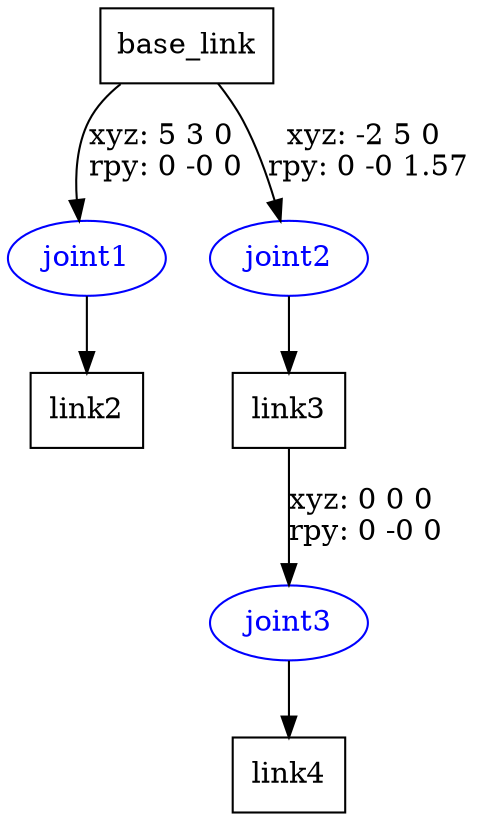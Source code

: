 digraph G {
node [shape=box];
"base_link" [label="base_link"];
"link2" [label="link2"];
"link3" [label="link3"];
"link4" [label="link4"];
node [shape=ellipse, color=blue, fontcolor=blue];
"base_link" -> "joint1" [label="xyz: 5 3 0 \nrpy: 0 -0 0"]
"joint1" -> "link2"
"base_link" -> "joint2" [label="xyz: -2 5 0 \nrpy: 0 -0 1.57"]
"joint2" -> "link3"
"link3" -> "joint3" [label="xyz: 0 0 0 \nrpy: 0 -0 0"]
"joint3" -> "link4"
}
